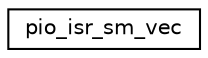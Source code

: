 digraph "Graphical Class Hierarchy"
{
 // LATEX_PDF_SIZE
  edge [fontname="Helvetica",fontsize="10",labelfontname="Helvetica",labelfontsize="10"];
  node [fontname="Helvetica",fontsize="10",shape=record];
  rankdir="LR";
  Node0 [label="pio_isr_sm_vec",height=0.2,width=0.4,color="black", fillcolor="white", style="filled",URL="$structpio__isr__sm__vec.html",tooltip="PIO state machine interrupt callbacks for state machine interrupts."];
}
